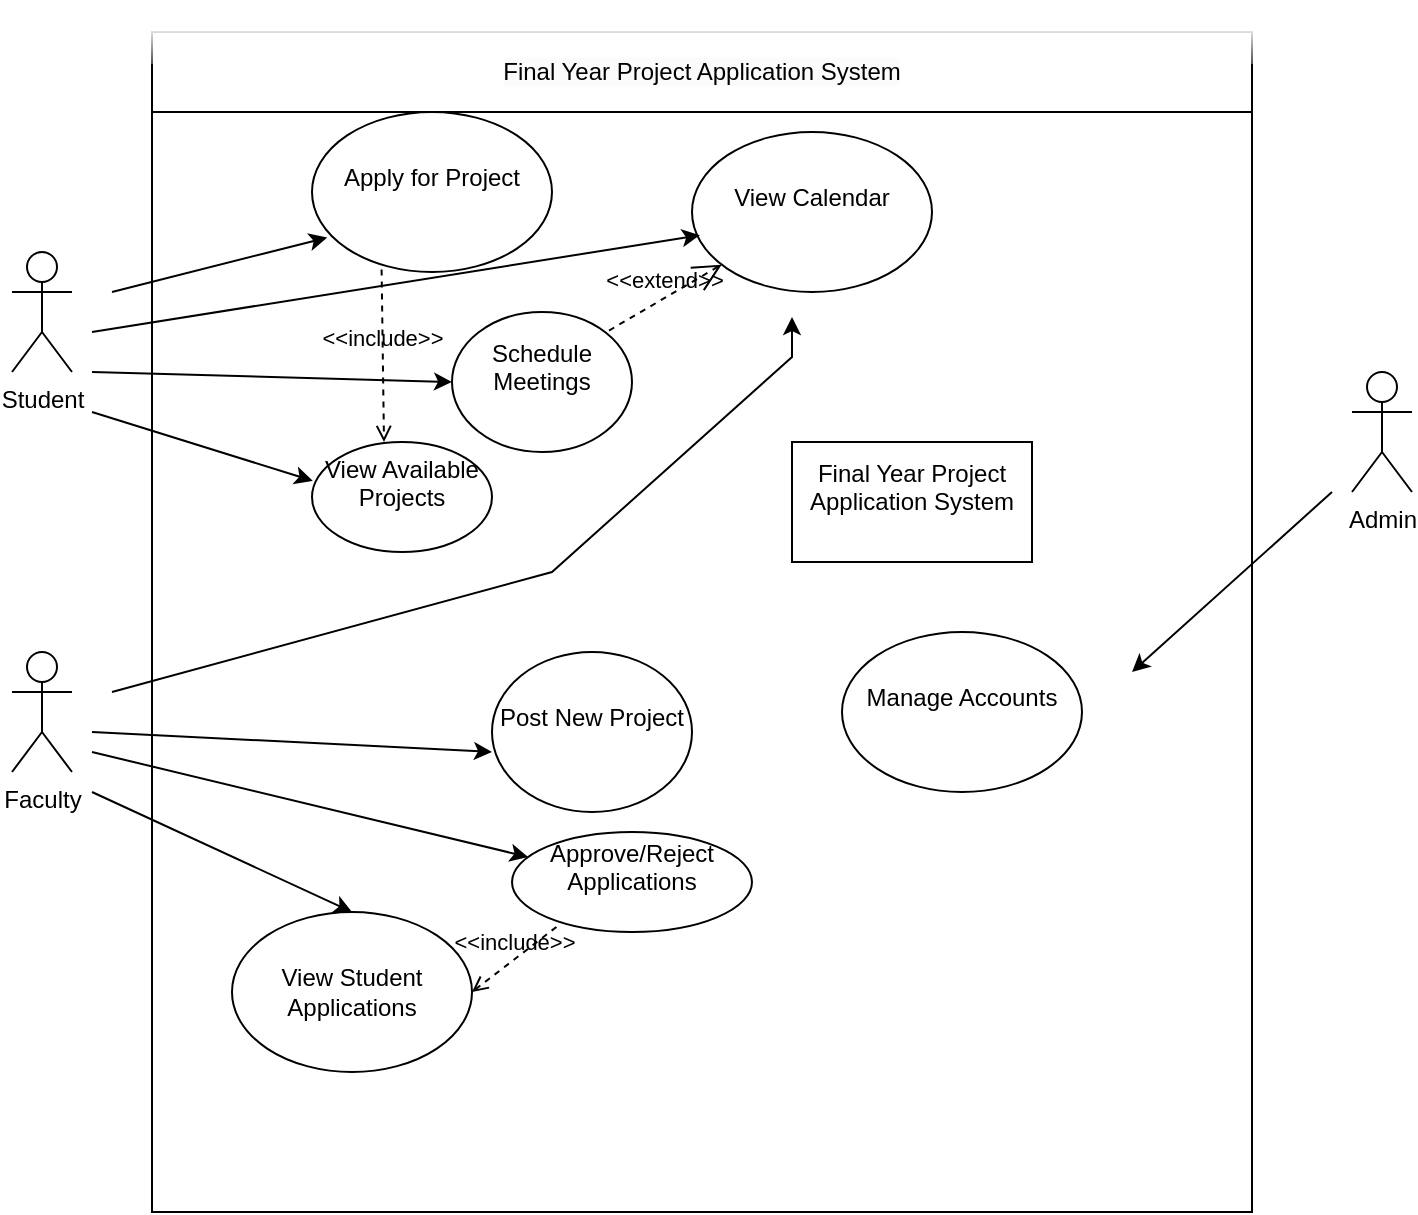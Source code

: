 <mxfile version="26.0.14">
  <diagram name="Page-1" id="_RaEYfSKCiYlNVUyHTl-">
    <mxGraphModel dx="1042" dy="565" grid="1" gridSize="10" guides="1" tooltips="1" connect="1" arrows="1" fold="1" page="1" pageScale="1" pageWidth="850" pageHeight="1100" math="0" shadow="0">
      <root>
        <mxCell id="0" />
        <mxCell id="1" parent="0" />
        <mxCell id="ACsgKkfmemNDS9fdff6T-3" value="Admin" style="shape=umlActor;verticalLabelPosition=bottom;verticalAlign=top;html=1;outlineConnect=0;" vertex="1" parent="1">
          <mxGeometry x="690" y="200" width="30" height="60" as="geometry" />
        </mxCell>
        <mxCell id="ACsgKkfmemNDS9fdff6T-4" value="Faculty" style="shape=umlActor;verticalLabelPosition=bottom;verticalAlign=top;html=1;outlineConnect=0;" vertex="1" parent="1">
          <mxGeometry x="20" y="340" width="30" height="60" as="geometry" />
        </mxCell>
        <mxCell id="ACsgKkfmemNDS9fdff6T-5" value="Student" style="shape=umlActor;verticalLabelPosition=bottom;verticalAlign=top;html=1;outlineConnect=0;" vertex="1" parent="1">
          <mxGeometry x="20" y="140" width="30" height="60" as="geometry" />
        </mxCell>
        <mxCell id="ACsgKkfmemNDS9fdff6T-73" value="" style="whiteSpace=wrap;html=1;aspect=fixed;" vertex="1" parent="1">
          <mxGeometry x="90" y="70" width="550" height="550" as="geometry" />
        </mxCell>
        <mxCell id="ACsgKkfmemNDS9fdff6T-74" value="&#xa;Final Year Project Application System&#xa;&#xa;" style="rounded=0;whiteSpace=wrap;html=1;" vertex="1" parent="1">
          <mxGeometry x="410" y="235" width="120" height="60" as="geometry" />
        </mxCell>
        <mxCell id="ACsgKkfmemNDS9fdff6T-75" value="&#xa;View Available Projects&#xa;&#xa;" style="ellipse;whiteSpace=wrap;html=1;" vertex="1" parent="1">
          <mxGeometry x="170" y="235" width="90" height="55" as="geometry" />
        </mxCell>
        <mxCell id="ACsgKkfmemNDS9fdff6T-76" value="&#xa;Apply for Project&#xa;&#xa;" style="ellipse;whiteSpace=wrap;html=1;" vertex="1" parent="1">
          <mxGeometry x="170" y="70" width="120" height="80" as="geometry" />
        </mxCell>
        <mxCell id="ACsgKkfmemNDS9fdff6T-77" value="&#xa;Approve/Reject Applications&#xa;&#xa;" style="ellipse;whiteSpace=wrap;html=1;" vertex="1" parent="1">
          <mxGeometry x="270" y="430" width="120" height="50" as="geometry" />
        </mxCell>
        <mxCell id="ACsgKkfmemNDS9fdff6T-78" value="&#xa;Post New Project&#xa;&#xa;" style="ellipse;whiteSpace=wrap;html=1;" vertex="1" parent="1">
          <mxGeometry x="260" y="340" width="100" height="80" as="geometry" />
        </mxCell>
        <mxCell id="ACsgKkfmemNDS9fdff6T-79" value="&#xa;Schedule Meetings&#xa;&#xa;" style="ellipse;whiteSpace=wrap;html=1;" vertex="1" parent="1">
          <mxGeometry x="240" y="170" width="90" height="70" as="geometry" />
        </mxCell>
        <mxCell id="ACsgKkfmemNDS9fdff6T-80" value="&#xa;View Calendar&#xa;&#xa;" style="ellipse;whiteSpace=wrap;html=1;" vertex="1" parent="1">
          <mxGeometry x="360" y="80" width="120" height="80" as="geometry" />
        </mxCell>
        <mxCell id="ACsgKkfmemNDS9fdff6T-81" value="&#xa;Manage Accounts&#xa;&#xa;" style="ellipse;whiteSpace=wrap;html=1;" vertex="1" parent="1">
          <mxGeometry x="435" y="330" width="120" height="80" as="geometry" />
        </mxCell>
        <mxCell id="ACsgKkfmemNDS9fdff6T-82" value="" style="edgeStyle=none;orthogonalLoop=1;jettySize=auto;html=1;rounded=0;entryX=0.004;entryY=0.353;entryDx=0;entryDy=0;entryPerimeter=0;" edge="1" parent="1" target="ACsgKkfmemNDS9fdff6T-75">
          <mxGeometry width="100" relative="1" as="geometry">
            <mxPoint x="60" y="220" as="sourcePoint" />
            <mxPoint x="170" y="300" as="targetPoint" />
            <Array as="points" />
          </mxGeometry>
        </mxCell>
        <mxCell id="ACsgKkfmemNDS9fdff6T-83" value="" style="edgeStyle=none;orthogonalLoop=1;jettySize=auto;html=1;rounded=0;entryX=0.063;entryY=0.785;entryDx=0;entryDy=0;entryPerimeter=0;" edge="1" parent="1" target="ACsgKkfmemNDS9fdff6T-76">
          <mxGeometry width="100" relative="1" as="geometry">
            <mxPoint x="70" y="160" as="sourcePoint" />
            <mxPoint x="170" y="180" as="targetPoint" />
            <Array as="points" />
          </mxGeometry>
        </mxCell>
        <mxCell id="ACsgKkfmemNDS9fdff6T-84" value="" style="edgeStyle=none;orthogonalLoop=1;jettySize=auto;html=1;rounded=0;entryX=0;entryY=0.5;entryDx=0;entryDy=0;" edge="1" parent="1" target="ACsgKkfmemNDS9fdff6T-79">
          <mxGeometry width="100" relative="1" as="geometry">
            <mxPoint x="60" y="200" as="sourcePoint" />
            <mxPoint x="180" y="230" as="targetPoint" />
            <Array as="points" />
          </mxGeometry>
        </mxCell>
        <mxCell id="ACsgKkfmemNDS9fdff6T-85" value="" style="edgeStyle=none;orthogonalLoop=1;jettySize=auto;html=1;rounded=0;" edge="1" parent="1">
          <mxGeometry width="100" relative="1" as="geometry">
            <mxPoint x="60" y="380" as="sourcePoint" />
            <mxPoint x="260" y="390" as="targetPoint" />
            <Array as="points" />
          </mxGeometry>
        </mxCell>
        <mxCell id="ACsgKkfmemNDS9fdff6T-86" value="" style="edgeStyle=none;orthogonalLoop=1;jettySize=auto;html=1;rounded=0;" edge="1" parent="1" target="ACsgKkfmemNDS9fdff6T-77">
          <mxGeometry width="100" relative="1" as="geometry">
            <mxPoint x="60" y="390" as="sourcePoint" />
            <mxPoint x="700" y="300" as="targetPoint" />
            <Array as="points" />
          </mxGeometry>
        </mxCell>
        <mxCell id="ACsgKkfmemNDS9fdff6T-87" value="" style="edgeStyle=none;orthogonalLoop=1;jettySize=auto;html=1;rounded=0;" edge="1" parent="1">
          <mxGeometry width="100" relative="1" as="geometry">
            <mxPoint x="680" y="260" as="sourcePoint" />
            <mxPoint x="580" y="350" as="targetPoint" />
            <Array as="points" />
          </mxGeometry>
        </mxCell>
        <mxCell id="ACsgKkfmemNDS9fdff6T-88" value="" style="edgeStyle=none;orthogonalLoop=1;jettySize=auto;html=1;rounded=0;" edge="1" parent="1">
          <mxGeometry width="100" relative="1" as="geometry">
            <mxPoint x="70" y="360" as="sourcePoint" />
            <mxPoint x="410" y="172.5" as="targetPoint" />
            <Array as="points">
              <mxPoint x="290" y="300" />
              <mxPoint x="410" y="192.5" />
            </Array>
          </mxGeometry>
        </mxCell>
        <mxCell id="ACsgKkfmemNDS9fdff6T-89" value="" style="edgeStyle=none;orthogonalLoop=1;jettySize=auto;html=1;rounded=0;entryX=0.033;entryY=0.645;entryDx=0;entryDy=0;entryPerimeter=0;" edge="1" parent="1" target="ACsgKkfmemNDS9fdff6T-80">
          <mxGeometry width="100" relative="1" as="geometry">
            <mxPoint x="60" y="180" as="sourcePoint" />
            <mxPoint x="350" y="130" as="targetPoint" />
            <Array as="points" />
          </mxGeometry>
        </mxCell>
        <mxCell id="ACsgKkfmemNDS9fdff6T-90" value="&amp;lt;&amp;lt;include&amp;gt;&amp;gt;" style="edgeStyle=none;html=1;endArrow=open;verticalAlign=bottom;dashed=1;labelBackgroundColor=none;rounded=0;exitX=0.29;exitY=0.985;exitDx=0;exitDy=0;exitPerimeter=0;entryX=0.4;entryY=0;entryDx=0;entryDy=0;entryPerimeter=0;" edge="1" parent="1" source="ACsgKkfmemNDS9fdff6T-76" target="ACsgKkfmemNDS9fdff6T-75">
          <mxGeometry width="160" relative="1" as="geometry">
            <mxPoint x="350" y="320" as="sourcePoint" />
            <mxPoint x="510" y="320" as="targetPoint" />
          </mxGeometry>
        </mxCell>
        <mxCell id="ACsgKkfmemNDS9fdff6T-91" value="View Student Applications" style="ellipse;whiteSpace=wrap;html=1;" vertex="1" parent="1">
          <mxGeometry x="130" y="470" width="120" height="80" as="geometry" />
        </mxCell>
        <mxCell id="ACsgKkfmemNDS9fdff6T-92" value="" style="edgeStyle=none;orthogonalLoop=1;jettySize=auto;html=1;rounded=0;entryX=0.5;entryY=0;entryDx=0;entryDy=0;" edge="1" parent="1" target="ACsgKkfmemNDS9fdff6T-91">
          <mxGeometry width="100" relative="1" as="geometry">
            <mxPoint x="60" y="410" as="sourcePoint" />
            <mxPoint x="656" y="274" as="targetPoint" />
            <Array as="points" />
          </mxGeometry>
        </mxCell>
        <mxCell id="ACsgKkfmemNDS9fdff6T-94" value="&amp;lt;&amp;lt;extend&amp;gt;&amp;gt;" style="edgeStyle=none;html=1;startArrow=open;endArrow=none;startSize=12;verticalAlign=bottom;dashed=1;labelBackgroundColor=none;rounded=0;entryX=1;entryY=0;entryDx=0;entryDy=0;" edge="1" parent="1" source="ACsgKkfmemNDS9fdff6T-80" target="ACsgKkfmemNDS9fdff6T-79">
          <mxGeometry width="160" relative="1" as="geometry">
            <mxPoint x="350" y="320" as="sourcePoint" />
            <mxPoint x="510" y="320" as="targetPoint" />
          </mxGeometry>
        </mxCell>
        <mxCell id="ACsgKkfmemNDS9fdff6T-95" value="&amp;lt;&amp;lt;include&amp;gt;&amp;gt;" style="edgeStyle=none;html=1;endArrow=open;verticalAlign=bottom;dashed=1;labelBackgroundColor=none;rounded=0;exitX=0.185;exitY=0.95;exitDx=0;exitDy=0;exitPerimeter=0;entryX=1;entryY=0.5;entryDx=0;entryDy=0;" edge="1" parent="1" source="ACsgKkfmemNDS9fdff6T-77" target="ACsgKkfmemNDS9fdff6T-91">
          <mxGeometry width="160" relative="1" as="geometry">
            <mxPoint x="260" y="510" as="sourcePoint" />
            <mxPoint x="280" y="530" as="targetPoint" />
          </mxGeometry>
        </mxCell>
        <mxCell id="ACsgKkfmemNDS9fdff6T-97" value="&#xa;&lt;br style=&quot;forced-color-adjust: none; color: rgb(0, 0, 0); font-family: Helvetica; font-size: 12px; font-style: normal; font-variant-ligatures: normal; font-variant-caps: normal; font-weight: 400; letter-spacing: normal; orphans: 2; text-align: center; text-indent: 0px; text-transform: none; widows: 2; word-spacing: 0px; -webkit-text-stroke-width: 0px; white-space: normal; background-color: rgb(251, 251, 251); text-decoration-thickness: initial; text-decoration-style: initial; text-decoration-color: initial;&quot;&gt;&lt;span style=&quot;color: rgb(0, 0, 0); font-family: Helvetica; font-size: 12px; font-style: normal; font-variant-ligatures: normal; font-variant-caps: normal; font-weight: 400; letter-spacing: normal; orphans: 2; text-align: center; text-indent: 0px; text-transform: none; widows: 2; word-spacing: 0px; -webkit-text-stroke-width: 0px; white-space: normal; background-color: rgb(251, 251, 251); text-decoration-thickness: initial; text-decoration-style: initial; text-decoration-color: initial; display: inline !important; float: none;&quot;&gt;Final Year Project Application System&lt;/span&gt;&lt;br style=&quot;forced-color-adjust: none; color: rgb(0, 0, 0); font-family: Helvetica; font-size: 12px; font-style: normal; font-variant-ligatures: normal; font-variant-caps: normal; font-weight: 400; letter-spacing: normal; orphans: 2; text-align: center; text-indent: 0px; text-transform: none; widows: 2; word-spacing: 0px; -webkit-text-stroke-width: 0px; white-space: normal; background-color: rgb(251, 251, 251); text-decoration-thickness: initial; text-decoration-style: initial; text-decoration-color: initial;&quot;&gt;&#xa;&#xa;" style="rounded=0;whiteSpace=wrap;html=1;glass=1;" vertex="1" parent="1">
          <mxGeometry x="90" y="30" width="550" height="40" as="geometry" />
        </mxCell>
      </root>
    </mxGraphModel>
  </diagram>
</mxfile>
